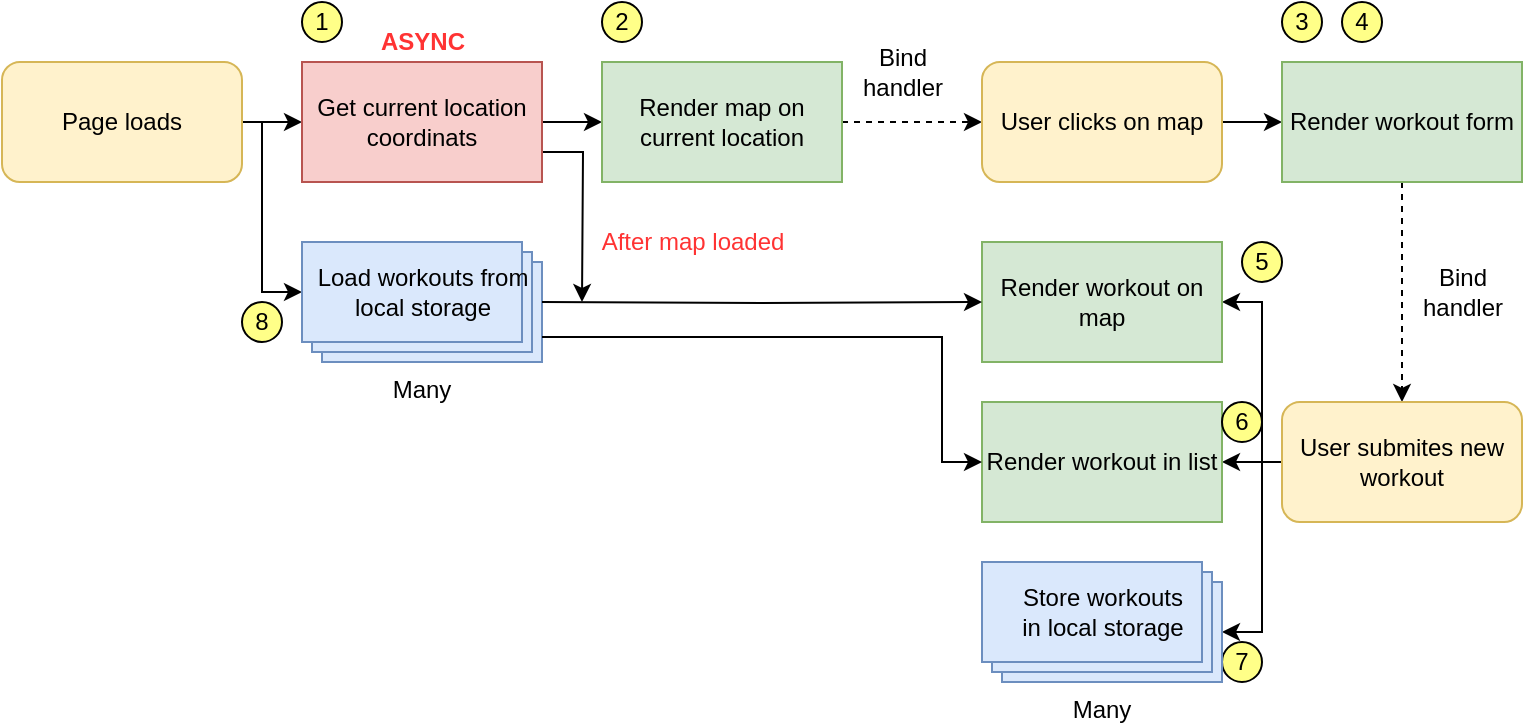 <mxfile version="14.4.8" type="github">
  <diagram id="ZVJCvrJhSOfc0Hs9yVCG" name="Page-1">
    <mxGraphModel dx="786" dy="489" grid="1" gridSize="10" guides="1" tooltips="1" connect="1" arrows="1" fold="1" page="1" pageScale="1" pageWidth="827" pageHeight="1169" math="0" shadow="0">
      <root>
        <mxCell id="0" />
        <mxCell id="1" parent="0" />
        <mxCell id="-EUZ3wJkCfkC2KTh_jhl-2" style="edgeStyle=orthogonalEdgeStyle;rounded=0;orthogonalLoop=1;jettySize=auto;html=1;" edge="1" parent="1" source="-EUZ3wJkCfkC2KTh_jhl-1">
          <mxGeometry relative="1" as="geometry">
            <mxPoint x="160" y="140" as="targetPoint" />
          </mxGeometry>
        </mxCell>
        <mxCell id="-EUZ3wJkCfkC2KTh_jhl-40" style="edgeStyle=orthogonalEdgeStyle;rounded=0;orthogonalLoop=1;jettySize=auto;html=1;entryX=0;entryY=0;entryDx=0;entryDy=25;entryPerimeter=0;" edge="1" parent="1" source="-EUZ3wJkCfkC2KTh_jhl-1" target="-EUZ3wJkCfkC2KTh_jhl-36">
          <mxGeometry relative="1" as="geometry">
            <Array as="points">
              <mxPoint x="140" y="140" />
              <mxPoint x="140" y="225" />
            </Array>
          </mxGeometry>
        </mxCell>
        <mxCell id="-EUZ3wJkCfkC2KTh_jhl-1" value="Page loads" style="rounded=1;whiteSpace=wrap;html=1;fillColor=#fff2cc;strokeColor=#d6b656;" vertex="1" parent="1">
          <mxGeometry x="10" y="110" width="120" height="60" as="geometry" />
        </mxCell>
        <mxCell id="-EUZ3wJkCfkC2KTh_jhl-7" style="edgeStyle=orthogonalEdgeStyle;rounded=0;orthogonalLoop=1;jettySize=auto;html=1;" edge="1" parent="1" source="-EUZ3wJkCfkC2KTh_jhl-3">
          <mxGeometry relative="1" as="geometry">
            <mxPoint x="310" y="140" as="targetPoint" />
          </mxGeometry>
        </mxCell>
        <mxCell id="-EUZ3wJkCfkC2KTh_jhl-42" style="edgeStyle=orthogonalEdgeStyle;rounded=0;orthogonalLoop=1;jettySize=auto;html=1;exitX=1;exitY=0.75;exitDx=0;exitDy=0;" edge="1" parent="1" source="-EUZ3wJkCfkC2KTh_jhl-3">
          <mxGeometry relative="1" as="geometry">
            <mxPoint x="300" y="230" as="targetPoint" />
          </mxGeometry>
        </mxCell>
        <mxCell id="-EUZ3wJkCfkC2KTh_jhl-3" value="Get current location coordinats" style="rounded=0;whiteSpace=wrap;html=1;fillColor=#f8cecc;strokeColor=#b85450;" vertex="1" parent="1">
          <mxGeometry x="160" y="110" width="120" height="60" as="geometry" />
        </mxCell>
        <mxCell id="-EUZ3wJkCfkC2KTh_jhl-5" value="&lt;b&gt;&lt;font color=&quot;#ff3333&quot;&gt;ASYNC&lt;/font&gt;&lt;/b&gt;" style="text;html=1;align=center;verticalAlign=middle;resizable=0;points=[];autosize=1;" vertex="1" parent="1">
          <mxGeometry x="190" y="90" width="60" height="20" as="geometry" />
        </mxCell>
        <mxCell id="-EUZ3wJkCfkC2KTh_jhl-6" value="1" style="ellipse;whiteSpace=wrap;html=1;aspect=fixed;fillColor=#ffff88;" vertex="1" parent="1">
          <mxGeometry x="160" y="80" width="20" height="20" as="geometry" />
        </mxCell>
        <mxCell id="-EUZ3wJkCfkC2KTh_jhl-11" style="edgeStyle=orthogonalEdgeStyle;rounded=0;orthogonalLoop=1;jettySize=auto;html=1;dashed=1;" edge="1" parent="1" source="-EUZ3wJkCfkC2KTh_jhl-8">
          <mxGeometry relative="1" as="geometry">
            <mxPoint x="500" y="140" as="targetPoint" />
          </mxGeometry>
        </mxCell>
        <mxCell id="-EUZ3wJkCfkC2KTh_jhl-8" value="Render map on current location" style="rounded=0;whiteSpace=wrap;html=1;fillColor=#d5e8d4;strokeColor=#82b366;" vertex="1" parent="1">
          <mxGeometry x="310" y="110" width="120" height="60" as="geometry" />
        </mxCell>
        <mxCell id="-EUZ3wJkCfkC2KTh_jhl-9" value="2" style="ellipse;whiteSpace=wrap;html=1;aspect=fixed;fillColor=#ffff88;" vertex="1" parent="1">
          <mxGeometry x="310" y="80" width="20" height="20" as="geometry" />
        </mxCell>
        <mxCell id="-EUZ3wJkCfkC2KTh_jhl-12" value="Bind &lt;br&gt;handler" style="text;html=1;resizable=0;autosize=1;align=center;verticalAlign=middle;points=[];fillColor=none;strokeColor=none;rounded=0;" vertex="1" parent="1">
          <mxGeometry x="430" y="100" width="60" height="30" as="geometry" />
        </mxCell>
        <mxCell id="-EUZ3wJkCfkC2KTh_jhl-15" style="edgeStyle=orthogonalEdgeStyle;rounded=0;orthogonalLoop=1;jettySize=auto;html=1;entryX=0;entryY=0.5;entryDx=0;entryDy=0;" edge="1" parent="1" source="-EUZ3wJkCfkC2KTh_jhl-13" target="-EUZ3wJkCfkC2KTh_jhl-14">
          <mxGeometry relative="1" as="geometry" />
        </mxCell>
        <mxCell id="-EUZ3wJkCfkC2KTh_jhl-13" value="User clicks on map" style="rounded=1;whiteSpace=wrap;html=1;fillColor=#fff2cc;strokeColor=#d6b656;" vertex="1" parent="1">
          <mxGeometry x="500" y="110" width="120" height="60" as="geometry" />
        </mxCell>
        <mxCell id="-EUZ3wJkCfkC2KTh_jhl-20" style="edgeStyle=orthogonalEdgeStyle;rounded=0;orthogonalLoop=1;jettySize=auto;html=1;dashed=1;" edge="1" parent="1" source="-EUZ3wJkCfkC2KTh_jhl-14" target="-EUZ3wJkCfkC2KTh_jhl-19">
          <mxGeometry relative="1" as="geometry" />
        </mxCell>
        <mxCell id="-EUZ3wJkCfkC2KTh_jhl-14" value="Render workout form" style="rounded=0;whiteSpace=wrap;html=1;fillColor=#d5e8d4;strokeColor=#82b366;" vertex="1" parent="1">
          <mxGeometry x="650" y="110" width="120" height="60" as="geometry" />
        </mxCell>
        <mxCell id="-EUZ3wJkCfkC2KTh_jhl-16" value="3" style="ellipse;whiteSpace=wrap;html=1;aspect=fixed;fillColor=#ffff88;" vertex="1" parent="1">
          <mxGeometry x="650" y="80" width="20" height="20" as="geometry" />
        </mxCell>
        <mxCell id="-EUZ3wJkCfkC2KTh_jhl-17" value="4" style="ellipse;whiteSpace=wrap;html=1;aspect=fixed;fillColor=#ffff88;" vertex="1" parent="1">
          <mxGeometry x="680" y="80" width="20" height="20" as="geometry" />
        </mxCell>
        <mxCell id="-EUZ3wJkCfkC2KTh_jhl-26" style="edgeStyle=orthogonalEdgeStyle;rounded=0;orthogonalLoop=1;jettySize=auto;html=1;entryX=1;entryY=0.5;entryDx=0;entryDy=0;" edge="1" parent="1" source="-EUZ3wJkCfkC2KTh_jhl-19" target="-EUZ3wJkCfkC2KTh_jhl-23">
          <mxGeometry relative="1" as="geometry" />
        </mxCell>
        <mxCell id="-EUZ3wJkCfkC2KTh_jhl-28" style="edgeStyle=orthogonalEdgeStyle;rounded=0;orthogonalLoop=1;jettySize=auto;html=1;entryX=1;entryY=0.5;entryDx=0;entryDy=0;" edge="1" parent="1" source="-EUZ3wJkCfkC2KTh_jhl-19" target="-EUZ3wJkCfkC2KTh_jhl-22">
          <mxGeometry relative="1" as="geometry">
            <Array as="points">
              <mxPoint x="640" y="310" />
              <mxPoint x="640" y="230" />
            </Array>
          </mxGeometry>
        </mxCell>
        <mxCell id="-EUZ3wJkCfkC2KTh_jhl-29" style="edgeStyle=orthogonalEdgeStyle;rounded=0;orthogonalLoop=1;jettySize=auto;html=1;entryX=0;entryY=0;entryDx=120;entryDy=35;entryPerimeter=0;" edge="1" parent="1" source="-EUZ3wJkCfkC2KTh_jhl-19" target="-EUZ3wJkCfkC2KTh_jhl-25">
          <mxGeometry relative="1" as="geometry">
            <Array as="points">
              <mxPoint x="640" y="310" />
              <mxPoint x="640" y="395" />
            </Array>
          </mxGeometry>
        </mxCell>
        <mxCell id="-EUZ3wJkCfkC2KTh_jhl-19" value="User submites new workout" style="rounded=1;whiteSpace=wrap;html=1;fillColor=#fff2cc;strokeColor=#d6b656;" vertex="1" parent="1">
          <mxGeometry x="650" y="280" width="120" height="60" as="geometry" />
        </mxCell>
        <mxCell id="-EUZ3wJkCfkC2KTh_jhl-21" value="Bind &lt;br&gt;handler" style="text;html=1;resizable=0;autosize=1;align=center;verticalAlign=middle;points=[];fillColor=none;strokeColor=none;rounded=0;" vertex="1" parent="1">
          <mxGeometry x="710" y="210" width="60" height="30" as="geometry" />
        </mxCell>
        <mxCell id="-EUZ3wJkCfkC2KTh_jhl-22" value="Render workout on map" style="rounded=0;whiteSpace=wrap;html=1;fillColor=#d5e8d4;strokeColor=#82b366;" vertex="1" parent="1">
          <mxGeometry x="500" y="200" width="120" height="60" as="geometry" />
        </mxCell>
        <mxCell id="-EUZ3wJkCfkC2KTh_jhl-23" value="Render workout in list" style="rounded=0;whiteSpace=wrap;html=1;fillColor=#d5e8d4;strokeColor=#82b366;" vertex="1" parent="1">
          <mxGeometry x="500" y="280" width="120" height="60" as="geometry" />
        </mxCell>
        <mxCell id="-EUZ3wJkCfkC2KTh_jhl-30" value="5" style="ellipse;whiteSpace=wrap;html=1;aspect=fixed;fillColor=#ffff88;" vertex="1" parent="1">
          <mxGeometry x="630" y="200" width="20" height="20" as="geometry" />
        </mxCell>
        <mxCell id="-EUZ3wJkCfkC2KTh_jhl-31" value="6" style="ellipse;whiteSpace=wrap;html=1;aspect=fixed;fillColor=#ffff88;" vertex="1" parent="1">
          <mxGeometry x="620" y="280" width="20" height="20" as="geometry" />
        </mxCell>
        <mxCell id="-EUZ3wJkCfkC2KTh_jhl-32" value="7" style="ellipse;whiteSpace=wrap;html=1;aspect=fixed;fillColor=#ffff88;" vertex="1" parent="1">
          <mxGeometry x="620" y="400" width="20" height="20" as="geometry" />
        </mxCell>
        <mxCell id="-EUZ3wJkCfkC2KTh_jhl-34" value="" style="group" vertex="1" connectable="0" parent="1">
          <mxGeometry x="500" y="360" width="120" height="60" as="geometry" />
        </mxCell>
        <mxCell id="-EUZ3wJkCfkC2KTh_jhl-25" value="Many" style="verticalLabelPosition=bottom;verticalAlign=top;html=1;shape=mxgraph.basic.layered_rect;dx=10;outlineConnect=0;strokeColor=#6c8ebf;fillColor=#dae8fc;sketch=0;whiteSpace=wrap;" vertex="1" parent="-EUZ3wJkCfkC2KTh_jhl-34">
          <mxGeometry width="120" height="60" as="geometry" />
        </mxCell>
        <mxCell id="-EUZ3wJkCfkC2KTh_jhl-33" value="Store workouts &lt;br&gt;in local storage" style="text;html=1;resizable=0;autosize=1;align=center;verticalAlign=middle;points=[];strokeColor=none;rounded=0;sketch=0;labelBorderColor=none;labelBackgroundColor=none;" vertex="1" parent="-EUZ3wJkCfkC2KTh_jhl-34">
          <mxGeometry x="10" y="10" width="100" height="30" as="geometry" />
        </mxCell>
        <mxCell id="-EUZ3wJkCfkC2KTh_jhl-35" value="" style="group" vertex="1" connectable="0" parent="1">
          <mxGeometry x="160" y="200" width="120" height="60" as="geometry" />
        </mxCell>
        <mxCell id="-EUZ3wJkCfkC2KTh_jhl-36" value="Many" style="verticalLabelPosition=bottom;verticalAlign=top;html=1;shape=mxgraph.basic.layered_rect;dx=10;outlineConnect=0;strokeColor=#6c8ebf;fillColor=#dae8fc;sketch=0;whiteSpace=wrap;" vertex="1" parent="-EUZ3wJkCfkC2KTh_jhl-35">
          <mxGeometry width="120" height="60" as="geometry" />
        </mxCell>
        <mxCell id="-EUZ3wJkCfkC2KTh_jhl-37" value="Load workouts from &lt;br&gt;local storage" style="text;html=1;resizable=0;autosize=1;align=center;verticalAlign=middle;points=[];strokeColor=none;rounded=0;sketch=0;labelBorderColor=none;labelBackgroundColor=none;" vertex="1" parent="-EUZ3wJkCfkC2KTh_jhl-35">
          <mxGeometry y="10" width="120" height="30" as="geometry" />
        </mxCell>
        <mxCell id="-EUZ3wJkCfkC2KTh_jhl-41" style="edgeStyle=orthogonalEdgeStyle;rounded=0;orthogonalLoop=1;jettySize=auto;html=1;" edge="1" parent="1" target="-EUZ3wJkCfkC2KTh_jhl-22">
          <mxGeometry relative="1" as="geometry">
            <mxPoint x="280" y="230" as="sourcePoint" />
          </mxGeometry>
        </mxCell>
        <mxCell id="-EUZ3wJkCfkC2KTh_jhl-43" value="&lt;font color=&quot;#ff3333&quot;&gt;After map loaded&lt;/font&gt;" style="text;html=1;resizable=0;autosize=1;align=center;verticalAlign=middle;points=[];fillColor=none;strokeColor=none;rounded=0;" vertex="1" parent="1">
          <mxGeometry x="300" y="190" width="110" height="20" as="geometry" />
        </mxCell>
        <mxCell id="-EUZ3wJkCfkC2KTh_jhl-44" style="edgeStyle=orthogonalEdgeStyle;rounded=0;orthogonalLoop=1;jettySize=auto;html=1;exitX=0;exitY=0;exitDx=120;exitDy=47.5;exitPerimeter=0;entryX=0;entryY=0.5;entryDx=0;entryDy=0;" edge="1" parent="1" source="-EUZ3wJkCfkC2KTh_jhl-36" target="-EUZ3wJkCfkC2KTh_jhl-23">
          <mxGeometry relative="1" as="geometry">
            <Array as="points">
              <mxPoint x="480" y="248" />
              <mxPoint x="480" y="310" />
            </Array>
          </mxGeometry>
        </mxCell>
        <mxCell id="-EUZ3wJkCfkC2KTh_jhl-46" value="8" style="ellipse;whiteSpace=wrap;html=1;aspect=fixed;fillColor=#ffff88;" vertex="1" parent="1">
          <mxGeometry x="130" y="230" width="20" height="20" as="geometry" />
        </mxCell>
      </root>
    </mxGraphModel>
  </diagram>
</mxfile>
